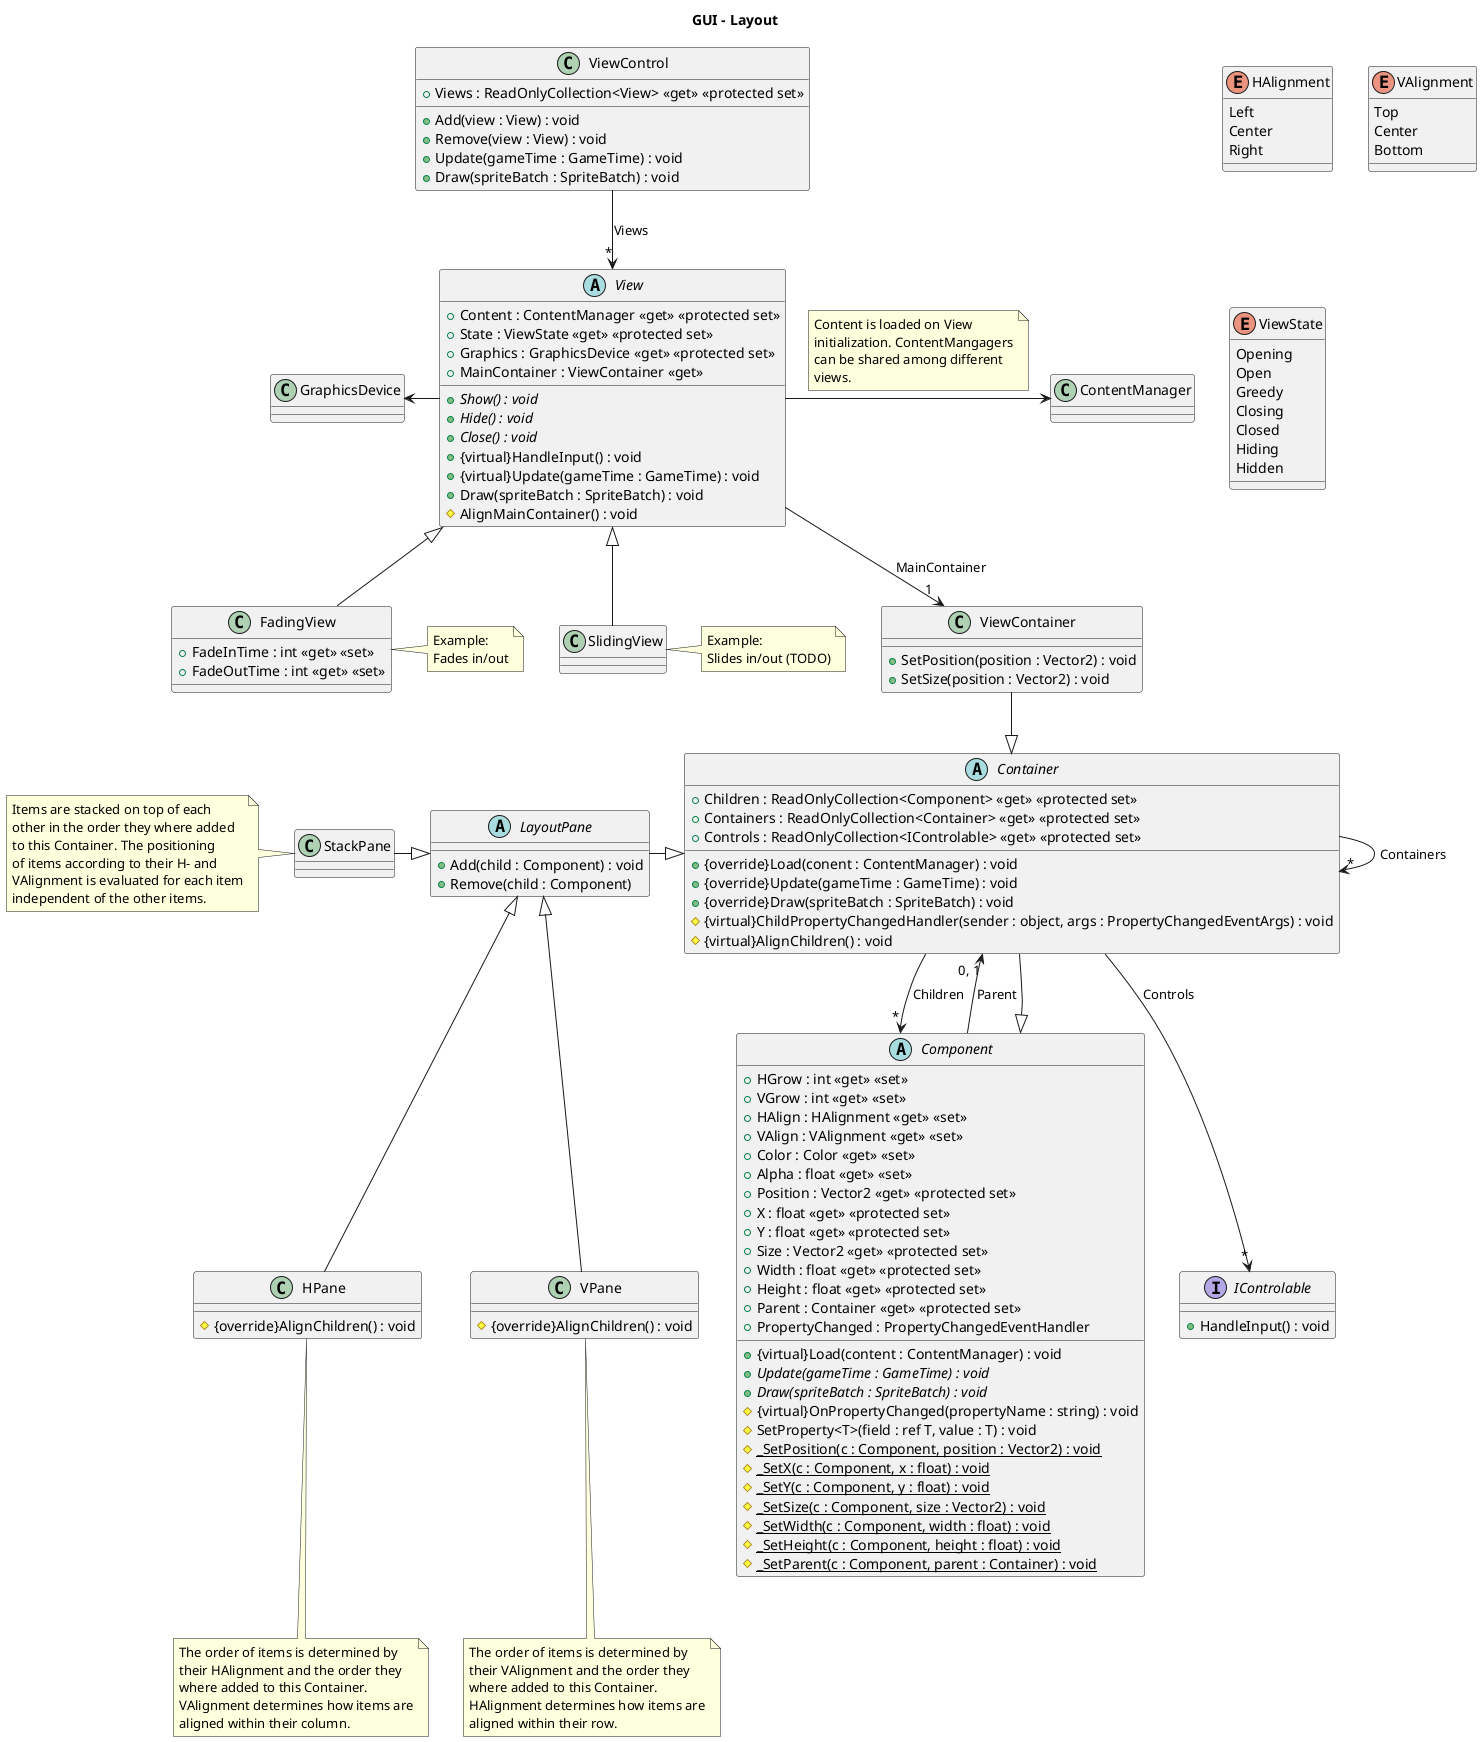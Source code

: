 @startuml LayoutPanes
''''''''''
' Page 1 '
''''''''''
title GUI - Layout

enum HAlignment {
    Left
    Center
    Right
}

enum VAlignment {
    Top
    Center
    Bottom
}

enum ViewState {
    Opening
    Open
    Greedy
    Closing
    Closed
    Hiding
    Hidden
}

abstract class View {
    + Content : ContentManager <<get>> <<protected set>>
    + State : ViewState <<get>> <<protected set>>
    + Graphics : GraphicsDevice <<get>> <<protected set>>
    + MainContainer : ViewContainer <<get>>
    + {abstract}Show() : void
    + {abstract}Hide() : void
    + {abstract}Close() : void
    + {virtual}HandleInput() : void
    + {virtual}Update(gameTime : GameTime) : void
    + Draw(spriteBatch : SpriteBatch) : void
    # AlignMainContainer() : void
}

View -left-> GraphicsDevice
View -right-> ContentManager
note top on link
Content is loaded on View
initialization. ContentMangagers
can be shared among different
views.
end note

class FadingView {
    + FadeInTime : int <<get>> <<set>>
    + FadeOutTime : int <<get>> <<set>>    
}

note right: Example:\nFades in/out
FadingView -up-|> View

class SlidingView
note right: Example:\nSlides in/out (TODO)
SlidingView -up-|> View

class ViewControl {
    + Views : ReadOnlyCollection<View> <<get>> <<protected set>>
    + Add(view : View) : void
    + Remove(view : View) : void
    + Update(gameTime : GameTime) : void
    + Draw(spriteBatch : SpriteBatch) : void
}

ViewControl --> "*" View : Views

abstract class Component {
    + HGrow : int <<get>> <<set>>
    + VGrow : int <<get>> <<set>>
    + HAlign : HAlignment <<get>> <<set>>
    + VAlign : VAlignment <<get>> <<set>>
    + Color : Color <<get>> <<set>>
    + Alpha : float <<get>> <<set>>
    + Position : Vector2 <<get>> <<protected set>>
    + X : float <<get>> <<protected set>>
    + Y : float <<get>> <<protected set>>
    + Size : Vector2 <<get>> <<protected set>>
    + Width : float <<get>> <<protected set>>
    + Height : float <<get>> <<protected set>>
    + Parent : Container <<get>> <<protected set>>
    + PropertyChanged : PropertyChangedEventHandler
    + {virtual}Load(content : ContentManager) : void
    + {abstract}Update(gameTime : GameTime) : void
    + {abstract}Draw(spriteBatch : SpriteBatch) : void
    # {virtual}OnPropertyChanged(propertyName : string) : void
    # SetProperty<T>(field : ref T, value : T) : void
    # {static}_SetPosition(c : Component, position : Vector2) : void
    # {static}_SetX(c : Component, x : float) : void
    # {static}_SetY(c : Component, y : float) : void
    # {static}_SetSize(c : Component, size : Vector2) : void
    # {static}_SetWidth(c : Component, width : float) : void
    # {static}_SetHeight(c : Component, height : float) : void
    # {static}_SetParent(c : Component, parent : Container) : void
}

Component --> "0, 1" Container : Parent

abstract class Container {
    + Children : ReadOnlyCollection<Component> <<get>> <<protected set>>
    + Containers : ReadOnlyCollection<Container> <<get>> <<protected set>>
    + Controls : ReadOnlyCollection<IControlable> <<get>> <<protected set>>
    + {override}Load(conent : ContentManager) : void
    + {override}Update(gameTime : GameTime) : void
    + {override}Draw(spriteBatch : SpriteBatch) : void
    # {virtual}ChildPropertyChangedHandler(sender : object, args : PropertyChangedEventArgs) : void
    # {virtual}AlignChildren() : void
}

class ViewContainer {
    + SetPosition(position : Vector2) : void
    + SetSize(position : Vector2) : void
}

ViewContainer --|> Container
View --> "1" ViewContainer : MainContainer

interface IControlable {
    + HandleInput() : void
}

Container -up-|> Component
Container --> "*" Component : Children
Container --> "*" Container : Containers
Container --> "*" IControlable : Controls

abstract class LayoutPane {
    + Add(child : Component) : void
    + Remove(child : Component)
}

LayoutPane -right-|> Container

class HPane {
    # {override}AlignChildren() : void
}

note bottom
The order of items is determined by
their HAlignment and the order they
where added to this Container.
VAlignment determines how items are
aligned within their column.
end note

class VPane {
    # {override}AlignChildren() : void
}

note bottom
The order of items is determined by
their VAlignment and the order they
where added to this Container.
HAlignment determines how items are
aligned within their row.
end note

class StackPane
note left
Items are stacked on top of each
other in the order they where added
to this Container. The positioning
of items according to their H- and
VAlignment is evaluated for each item
independent of the other items.
end note

HPane -up-|> LayoutPane
VPane -up-|> LayoutPane
StackPane -|> LayoutPane


''''''''''
' Page 2 '
''''''''''
newpage
title GUI - Controls

enum Orientation {
    Horizontal
    RHorizontal
    Vertical
    RVertical
}

class TextItem {
    + Font : SpriteFont <<get>> <<set>>
    + Text : string <<get>> <<set>>
    + {override} Update(gameTime : GameTime) : void
    + {override} Draw(spriteBatch : SpriteBatch) : void
}

class ImageItem {
    + Image : Texture2D <<get>> <<protected set>>
    + {override} Update(gameTime : GameTime) : void
    + {override} Draw(spriteBatch : SpriteBatch) : void
}

abstract class Component
TextItem -up-|> Component
ImageItem -up-|> Component

abstract class Control {
    + IsFocused : bool <<get>> <<protected set>>
    + IsDisabled : bool <<get>> <<protected set>>
    + Action : EventHandler
    + Enabled : EventHandler
    + Disabled : EventHandler
    + FocusGain : EventHandler
    + FocusLoss : EventHandler
    + KeyPressed : KeyEventHandler
    + KeyReleased : KeyEventHandler
    # {virtual} HandleMouse() : void
    # {virtula} HandleKeyboard() : void
    # {virtual} HandleGamepad() : void
    # {virtual} HandleTouch() : void
    # {virtual} OnAction() : void
    # {virtual} OnEnabled() : void
    # {virtual} OnDisabled() : void
    # {virtual} OnFocusGain() : void
    # {virtual} OnFocusLoss() : void
    # {virtual} OnKeyPressed() : void
    # {virtual} OnKeyReleased() : void
    # HandleInput() : void
}

abstract class Container
Control -up-|>Container

class MenuItem {
    + Orientation : Orientation <<get>> <<protected set>>
    + Text : TextItem <<get>> <<protected set>>
    + Image : ImageItem <<get>> <<protected set>>
}

MenuItem -up-|> Control
MenuItem -up-> "0, 1" TextItem : Text
MenuItem -up-> "0, 1" ImageItem : Image

abstract class Menu {
    + Items : ReadOnlyCollection<MenuItem> <<get>> <<protected set>>
    + AddItem(item : MenuItem) : void
    + RemoveItem(item : MenuItem) : void
    # {abstract} AlignItems() : void
}

Menu -up-|> MenuItem
Menu --> "*" MenuItem

class ListMenu {
    + {unused} SelectedIndex : int <<get>> <<protected set>>
    + ItemsOrientation : Orientation <<get>> <<set>>
    # {override} AlignItems() : void
    # {override} OnPropertyChanged(propertyName : string) : void
}

class RingMenu {

}
note bottom: TODO

ListMenu -up-|> Menu
RingMenu -up-|> Menu

class TextBox {
    + Text : string <<get>> <<protected set>>
    + IsFocused : bool <<get>> <<protected set>>
    + TextBoxTexture : Texture2D <<get>> <<protected set>>
    + TextBoxColor : Color <<get>> <<set>>
}

TextBox -left-|> Control

class ScrollBar {
    + ScrollBarPosition : float <<get>> <<protected set>>
    + ScrollBarTexture : Texture2D <<get>> <<protected set>>
    + ScrollTexture : Texture2D <<get>> <<protected set>>
    + ScrollColor : Color <<get>> <<set>>
}

ScrollBar -up-|> Control

class ProgressBar {
    + Progress : float <<get>> <<set>>
    + ProgressBarTexture : Texture2D <<get>> <<protected set>>
    + BackgroundTexture : Texture2D <<get>> <<protected set>>
    + BackgroundColor : Color <<get>> <<set>>
}

ProgressBar -up-|> Control

class CheckBox
class RadioBox
class RadioGroup

CheckBox -left-|> Control
RadioBox -left-|> Control
RadioGroup --> "*" RadioBox : Radios

@enduml